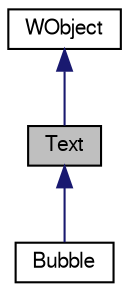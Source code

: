 digraph "Text"
{
 // LATEX_PDF_SIZE
  bgcolor="transparent";
  edge [fontname="FreeSans",fontsize="10",labelfontname="FreeSans",labelfontsize="10"];
  node [fontname="FreeSans",fontsize="10",shape=record];
  Node1 [label="Text",height=0.2,width=0.4,color="black", fillcolor="grey75", style="filled", fontcolor="black",tooltip="Text class."];
  Node2 -> Node1 [dir="back",color="midnightblue",fontsize="10",style="solid",fontname="FreeSans"];
  Node2 [label="WObject",height=0.2,width=0.4,color="black",URL="$a02108.html",tooltip="WObject Class."];
  Node1 -> Node3 [dir="back",color="midnightblue",fontsize="10",style="solid",fontname="FreeSans"];
  Node3 [label="Bubble",height=0.2,width=0.4,color="black",URL="$a01632.html",tooltip="Bubble class."];
}
